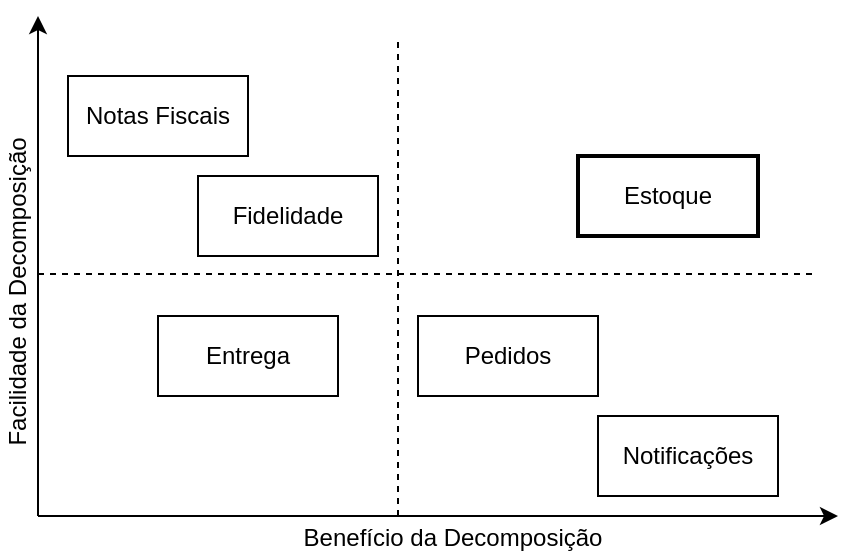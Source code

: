 <mxfile version="12.1.3" type="device" pages="1"><diagram id="-I2E2iKjYO1o6LupLIV3" name="Page-1"><mxGraphModel dx="868" dy="416" grid="1" gridSize="10" guides="1" tooltips="1" connect="1" arrows="1" fold="1" page="1" pageScale="1" pageWidth="827" pageHeight="1169" math="0" shadow="0"><root><mxCell id="0"/><mxCell id="1" parent="0"/><mxCell id="hvN3v685sycuJh4OtL0T-1" value="Notas Fiscais" style="rounded=0;whiteSpace=wrap;html=1;" vertex="1" parent="1"><mxGeometry x="95" y="60" width="90" height="40" as="geometry"/></mxCell><mxCell id="hvN3v685sycuJh4OtL0T-2" value="Pedidos" style="rounded=0;whiteSpace=wrap;html=1;" vertex="1" parent="1"><mxGeometry x="270" y="180" width="90" height="40" as="geometry"/></mxCell><mxCell id="hvN3v685sycuJh4OtL0T-3" value="Estoque" style="rounded=0;whiteSpace=wrap;html=1;strokeWidth=2;" vertex="1" parent="1"><mxGeometry x="350" y="100" width="90" height="40" as="geometry"/></mxCell><mxCell id="hvN3v685sycuJh4OtL0T-4" value="Fidelidade" style="rounded=0;whiteSpace=wrap;html=1;" vertex="1" parent="1"><mxGeometry x="160" y="110" width="90" height="40" as="geometry"/></mxCell><mxCell id="hvN3v685sycuJh4OtL0T-5" value="Entrega" style="rounded=0;whiteSpace=wrap;html=1;" vertex="1" parent="1"><mxGeometry x="140" y="180" width="90" height="40" as="geometry"/></mxCell><mxCell id="hvN3v685sycuJh4OtL0T-6" value="Notificações" style="rounded=0;whiteSpace=wrap;html=1;strokeWidth=1;" vertex="1" parent="1"><mxGeometry x="360" y="230" width="90" height="40" as="geometry"/></mxCell><mxCell id="hvN3v685sycuJh4OtL0T-18" value="" style="endArrow=classic;html=1;strokeWidth=1;rounded=0;" edge="1" parent="1"><mxGeometry width="50" height="50" relative="1" as="geometry"><mxPoint x="80" y="280" as="sourcePoint"/><mxPoint x="80" y="30" as="targetPoint"/></mxGeometry></mxCell><mxCell id="hvN3v685sycuJh4OtL0T-24" value="Facilidade da Decomposição" style="text;html=1;resizable=0;points=[];align=center;verticalAlign=bottom;labelBackgroundColor=#ffffff;rotation=-90;spacing=0;spacingBottom=6;spacingRight=50;" vertex="1" connectable="0" parent="hvN3v685sycuJh4OtL0T-18"><mxGeometry x="0.096" y="-2" relative="1" as="geometry"><mxPoint as="offset"/></mxGeometry></mxCell><mxCell id="hvN3v685sycuJh4OtL0T-19" value="" style="endArrow=classic;html=1;strokeWidth=1;rounded=0;verticalAlign=middle;align=right;" edge="1" parent="1"><mxGeometry width="50" height="50" relative="1" as="geometry"><mxPoint x="80" y="280" as="sourcePoint"/><mxPoint x="480" y="280" as="targetPoint"/></mxGeometry></mxCell><mxCell id="hvN3v685sycuJh4OtL0T-23" value="Benefício da Decomposição" style="text;html=1;resizable=0;points=[];align=center;verticalAlign=top;labelBackgroundColor=#ffffff;spacing=0;spacingLeft=100;" vertex="1" connectable="0" parent="hvN3v685sycuJh4OtL0T-19"><mxGeometry x="-0.215" y="1" relative="1" as="geometry"><mxPoint as="offset"/></mxGeometry></mxCell><mxCell id="hvN3v685sycuJh4OtL0T-20" value="" style="endArrow=none;dashed=1;html=1;strokeWidth=1;" edge="1" parent="1"><mxGeometry width="50" height="50" relative="1" as="geometry"><mxPoint x="80" y="159" as="sourcePoint"/><mxPoint x="470" y="159" as="targetPoint"/></mxGeometry></mxCell><mxCell id="hvN3v685sycuJh4OtL0T-22" value="" style="endArrow=none;dashed=1;html=1;strokeWidth=1;" edge="1" parent="1"><mxGeometry width="50" height="50" relative="1" as="geometry"><mxPoint x="260" y="280" as="sourcePoint"/><mxPoint x="260" y="40" as="targetPoint"/></mxGeometry></mxCell></root></mxGraphModel></diagram></mxfile>